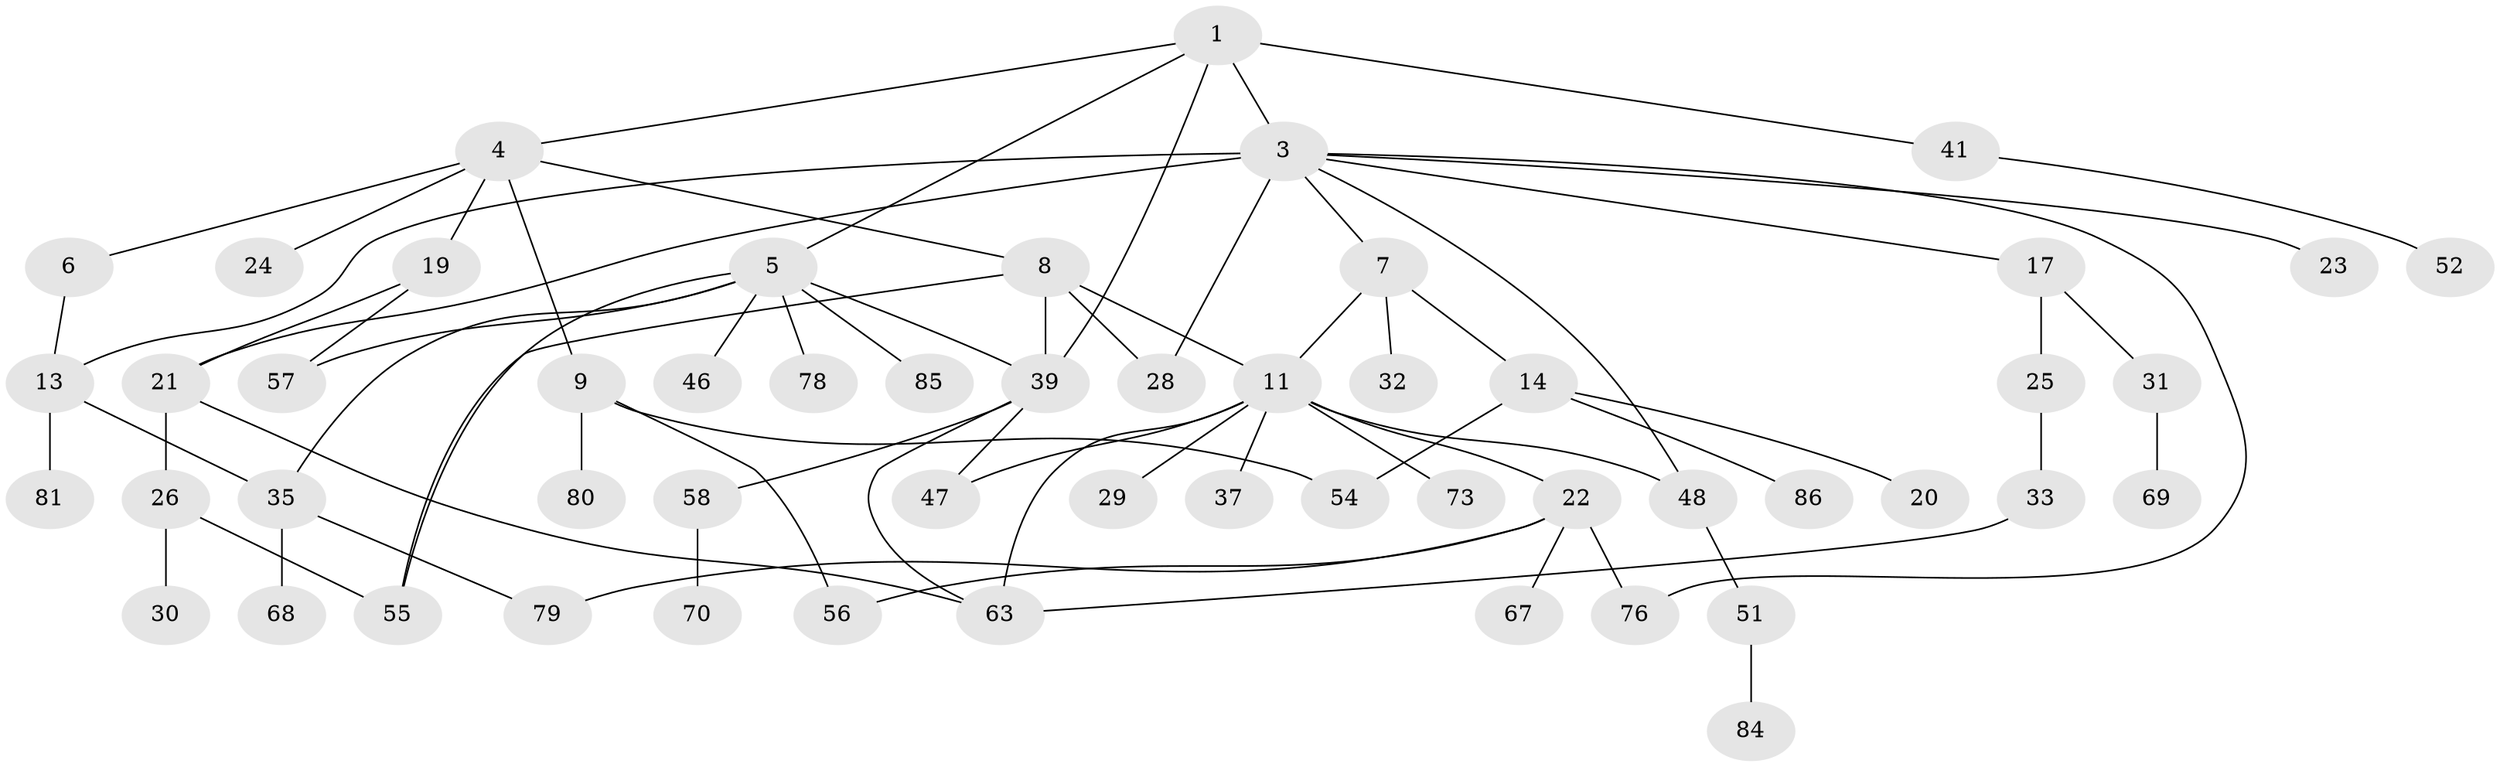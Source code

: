 // original degree distribution, {3: 0.2558139534883721, 5: 0.023255813953488372, 8: 0.023255813953488372, 6: 0.023255813953488372, 4: 0.09302325581395349, 2: 0.27906976744186046, 1: 0.3023255813953488}
// Generated by graph-tools (version 1.1) at 2025/10/02/27/25 16:10:51]
// undirected, 54 vertices, 72 edges
graph export_dot {
graph [start="1"]
  node [color=gray90,style=filled];
  1 [super="+2"];
  3 [super="+44"];
  4 [super="+10"];
  5 [super="+64"];
  6 [super="+12"];
  7;
  8 [super="+18"];
  9 [super="+45"];
  11 [super="+16"];
  13 [super="+15"];
  14 [super="+65"];
  17 [super="+27"];
  19 [super="+53"];
  20;
  21 [super="+83"];
  22 [super="+38"];
  23;
  24;
  25 [super="+62"];
  26 [super="+75"];
  28 [super="+50"];
  29 [super="+36"];
  30 [super="+40"];
  31 [super="+34"];
  32;
  33;
  35 [super="+61"];
  37;
  39 [super="+43"];
  41 [super="+42"];
  46;
  47 [super="+60"];
  48 [super="+49"];
  51 [super="+72"];
  52;
  54 [super="+77"];
  55 [super="+66"];
  56 [super="+71"];
  57;
  58 [super="+59"];
  63 [super="+82"];
  67;
  68;
  69 [super="+74"];
  70;
  73;
  76;
  78;
  79;
  80;
  81;
  84;
  85;
  86;
  1 -- 3 [weight=2];
  1 -- 4;
  1 -- 5;
  1 -- 39;
  1 -- 41;
  3 -- 7;
  3 -- 13;
  3 -- 17;
  3 -- 21;
  3 -- 23;
  3 -- 76;
  3 -- 48;
  3 -- 28;
  4 -- 6;
  4 -- 8;
  4 -- 9;
  4 -- 24;
  4 -- 19;
  5 -- 35;
  5 -- 46;
  5 -- 78;
  5 -- 57;
  5 -- 85;
  5 -- 39;
  5 -- 55;
  6 -- 13;
  7 -- 11;
  7 -- 14;
  7 -- 32;
  8 -- 39;
  8 -- 55;
  8 -- 11;
  8 -- 28;
  9 -- 80;
  9 -- 54;
  9 -- 56;
  11 -- 22;
  11 -- 29;
  11 -- 48;
  11 -- 63;
  11 -- 73;
  11 -- 37;
  11 -- 47;
  13 -- 35;
  13 -- 81;
  14 -- 20;
  14 -- 86;
  14 -- 54;
  17 -- 25;
  17 -- 31;
  19 -- 57;
  19 -- 21;
  21 -- 26;
  21 -- 63;
  22 -- 56;
  22 -- 67;
  22 -- 76;
  22 -- 79;
  25 -- 33;
  26 -- 30;
  26 -- 55;
  31 -- 69;
  33 -- 63;
  35 -- 79;
  35 -- 68;
  39 -- 63;
  39 -- 58;
  39 -- 47;
  41 -- 52;
  48 -- 51;
  51 -- 84;
  58 -- 70;
}
